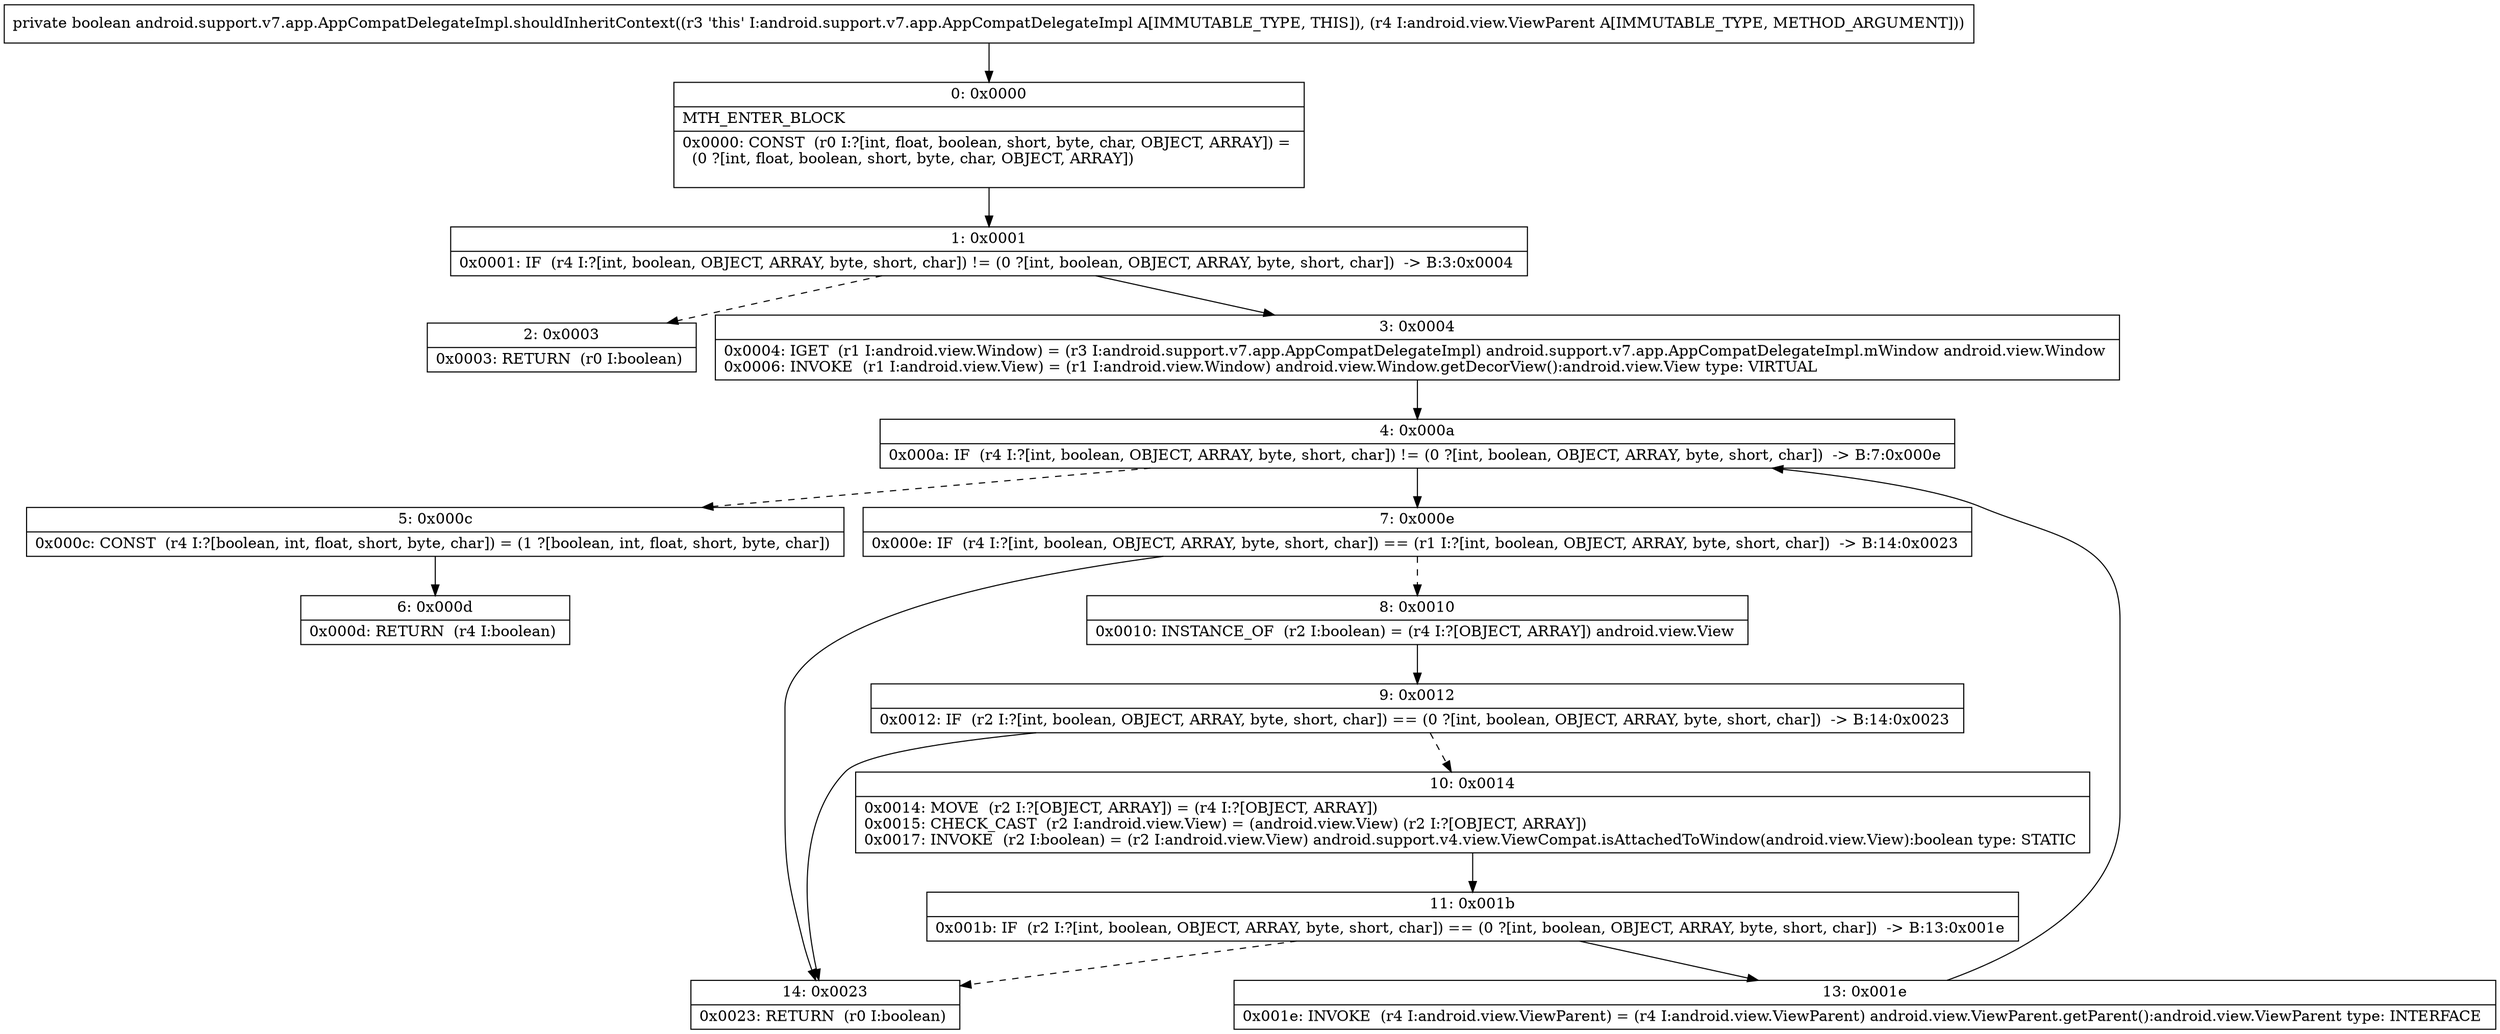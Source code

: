 digraph "CFG forandroid.support.v7.app.AppCompatDelegateImpl.shouldInheritContext(Landroid\/view\/ViewParent;)Z" {
Node_0 [shape=record,label="{0\:\ 0x0000|MTH_ENTER_BLOCK\l|0x0000: CONST  (r0 I:?[int, float, boolean, short, byte, char, OBJECT, ARRAY]) = \l  (0 ?[int, float, boolean, short, byte, char, OBJECT, ARRAY])\l \l}"];
Node_1 [shape=record,label="{1\:\ 0x0001|0x0001: IF  (r4 I:?[int, boolean, OBJECT, ARRAY, byte, short, char]) != (0 ?[int, boolean, OBJECT, ARRAY, byte, short, char])  \-\> B:3:0x0004 \l}"];
Node_2 [shape=record,label="{2\:\ 0x0003|0x0003: RETURN  (r0 I:boolean) \l}"];
Node_3 [shape=record,label="{3\:\ 0x0004|0x0004: IGET  (r1 I:android.view.Window) = (r3 I:android.support.v7.app.AppCompatDelegateImpl) android.support.v7.app.AppCompatDelegateImpl.mWindow android.view.Window \l0x0006: INVOKE  (r1 I:android.view.View) = (r1 I:android.view.Window) android.view.Window.getDecorView():android.view.View type: VIRTUAL \l}"];
Node_4 [shape=record,label="{4\:\ 0x000a|0x000a: IF  (r4 I:?[int, boolean, OBJECT, ARRAY, byte, short, char]) != (0 ?[int, boolean, OBJECT, ARRAY, byte, short, char])  \-\> B:7:0x000e \l}"];
Node_5 [shape=record,label="{5\:\ 0x000c|0x000c: CONST  (r4 I:?[boolean, int, float, short, byte, char]) = (1 ?[boolean, int, float, short, byte, char]) \l}"];
Node_6 [shape=record,label="{6\:\ 0x000d|0x000d: RETURN  (r4 I:boolean) \l}"];
Node_7 [shape=record,label="{7\:\ 0x000e|0x000e: IF  (r4 I:?[int, boolean, OBJECT, ARRAY, byte, short, char]) == (r1 I:?[int, boolean, OBJECT, ARRAY, byte, short, char])  \-\> B:14:0x0023 \l}"];
Node_8 [shape=record,label="{8\:\ 0x0010|0x0010: INSTANCE_OF  (r2 I:boolean) = (r4 I:?[OBJECT, ARRAY]) android.view.View \l}"];
Node_9 [shape=record,label="{9\:\ 0x0012|0x0012: IF  (r2 I:?[int, boolean, OBJECT, ARRAY, byte, short, char]) == (0 ?[int, boolean, OBJECT, ARRAY, byte, short, char])  \-\> B:14:0x0023 \l}"];
Node_10 [shape=record,label="{10\:\ 0x0014|0x0014: MOVE  (r2 I:?[OBJECT, ARRAY]) = (r4 I:?[OBJECT, ARRAY]) \l0x0015: CHECK_CAST  (r2 I:android.view.View) = (android.view.View) (r2 I:?[OBJECT, ARRAY]) \l0x0017: INVOKE  (r2 I:boolean) = (r2 I:android.view.View) android.support.v4.view.ViewCompat.isAttachedToWindow(android.view.View):boolean type: STATIC \l}"];
Node_11 [shape=record,label="{11\:\ 0x001b|0x001b: IF  (r2 I:?[int, boolean, OBJECT, ARRAY, byte, short, char]) == (0 ?[int, boolean, OBJECT, ARRAY, byte, short, char])  \-\> B:13:0x001e \l}"];
Node_13 [shape=record,label="{13\:\ 0x001e|0x001e: INVOKE  (r4 I:android.view.ViewParent) = (r4 I:android.view.ViewParent) android.view.ViewParent.getParent():android.view.ViewParent type: INTERFACE \l}"];
Node_14 [shape=record,label="{14\:\ 0x0023|0x0023: RETURN  (r0 I:boolean) \l}"];
MethodNode[shape=record,label="{private boolean android.support.v7.app.AppCompatDelegateImpl.shouldInheritContext((r3 'this' I:android.support.v7.app.AppCompatDelegateImpl A[IMMUTABLE_TYPE, THIS]), (r4 I:android.view.ViewParent A[IMMUTABLE_TYPE, METHOD_ARGUMENT])) }"];
MethodNode -> Node_0;
Node_0 -> Node_1;
Node_1 -> Node_2[style=dashed];
Node_1 -> Node_3;
Node_3 -> Node_4;
Node_4 -> Node_5[style=dashed];
Node_4 -> Node_7;
Node_5 -> Node_6;
Node_7 -> Node_8[style=dashed];
Node_7 -> Node_14;
Node_8 -> Node_9;
Node_9 -> Node_10[style=dashed];
Node_9 -> Node_14;
Node_10 -> Node_11;
Node_11 -> Node_13;
Node_11 -> Node_14[style=dashed];
Node_13 -> Node_4;
}

